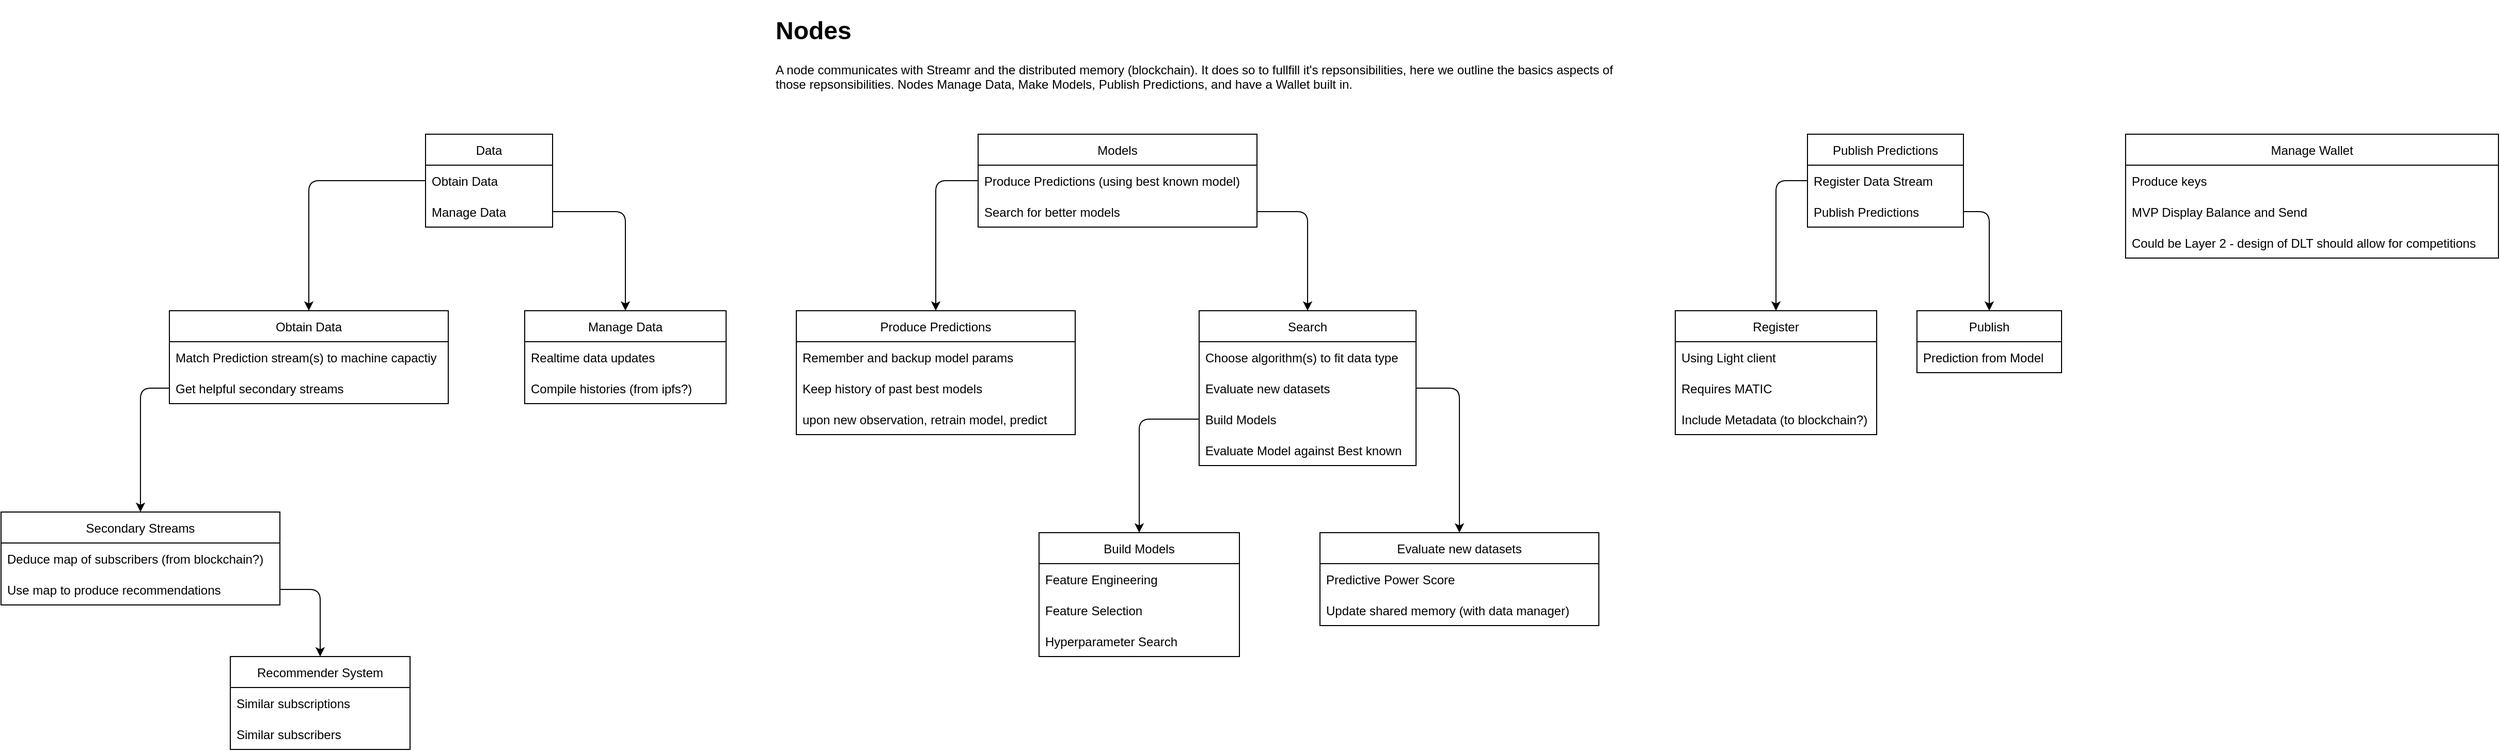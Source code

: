 <mxfile>
    <diagram id="1krH252iF2uLtZ3R_uMP" name="Page-1">
        <mxGraphModel dx="2608" dy="472" grid="0" gridSize="10" guides="1" tooltips="1" connect="1" arrows="1" fold="1" page="1" pageScale="1" pageWidth="850" pageHeight="1100" math="0" shadow="0">
            <root>
                <mxCell id="0"/>
                <mxCell id="1" parent="0"/>
                <mxCell id="3" value="&lt;h1&gt;Nodes&lt;/h1&gt;&lt;p&gt;A node communicates with Streamr and the distributed memory (blockchain). It does so to fullfill it's repsonsibilities, here we outline the basics aspects of those repsonsibilities. Nodes Manage Data, Make Models, Publish Predictions, and have a Wallet built in.&lt;/p&gt;" style="text;html=1;strokeColor=none;fillColor=none;spacing=5;spacingTop=-20;whiteSpace=wrap;overflow=hidden;rounded=0;" parent="1" vertex="1">
                    <mxGeometry x="1" y="19" width="848" height="98" as="geometry"/>
                </mxCell>
                <mxCell id="20" value="Data" style="swimlane;fontStyle=0;childLayout=stackLayout;horizontal=1;startSize=30;horizontalStack=0;resizeParent=1;resizeParentMax=0;resizeLast=0;collapsible=1;marginBottom=0;" parent="1" vertex="1">
                    <mxGeometry x="-333" y="139" width="123" height="90" as="geometry"/>
                </mxCell>
                <mxCell id="44" value="Obtain Data" style="text;strokeColor=none;fillColor=none;align=left;verticalAlign=middle;spacingLeft=4;spacingRight=4;overflow=hidden;points=[[0,0.5],[1,0.5]];portConstraint=eastwest;rotatable=0;" parent="20" vertex="1">
                    <mxGeometry y="30" width="123" height="30" as="geometry"/>
                </mxCell>
                <mxCell id="23" value="Manage Data" style="text;strokeColor=none;fillColor=none;align=left;verticalAlign=middle;spacingLeft=4;spacingRight=4;overflow=hidden;points=[[0,0.5],[1,0.5]];portConstraint=eastwest;rotatable=0;" parent="20" vertex="1">
                    <mxGeometry y="60" width="123" height="30" as="geometry"/>
                </mxCell>
                <mxCell id="68" style="edgeStyle=orthogonalEdgeStyle;html=1;exitX=0;exitY=0.5;exitDx=0;exitDy=0;entryX=0.5;entryY=0;entryDx=0;entryDy=0;" parent="1" source="58" target="60" edge="1">
                    <mxGeometry relative="1" as="geometry">
                        <Array as="points">
                            <mxPoint x="161" y="184"/>
                        </Array>
                    </mxGeometry>
                </mxCell>
                <mxCell id="24" value="Models" style="swimlane;fontStyle=0;childLayout=stackLayout;horizontal=1;startSize=30;horizontalStack=0;resizeParent=1;resizeParentMax=0;resizeLast=0;collapsible=1;marginBottom=0;" parent="1" vertex="1">
                    <mxGeometry x="202" y="139" width="270" height="90" as="geometry"/>
                </mxCell>
                <mxCell id="58" value="Produce Predictions (using best known model)" style="text;strokeColor=none;fillColor=none;align=left;verticalAlign=middle;spacingLeft=4;spacingRight=4;overflow=hidden;points=[[0,0.5],[1,0.5]];portConstraint=eastwest;rotatable=0;" parent="24" vertex="1">
                    <mxGeometry y="30" width="270" height="30" as="geometry"/>
                </mxCell>
                <mxCell id="59" value="Search for better models" style="text;strokeColor=none;fillColor=none;align=left;verticalAlign=middle;spacingLeft=4;spacingRight=4;overflow=hidden;points=[[0,0.5],[1,0.5]];portConstraint=eastwest;rotatable=0;" parent="24" vertex="1">
                    <mxGeometry y="60" width="270" height="30" as="geometry"/>
                </mxCell>
                <mxCell id="28" value="Publish Predictions" style="swimlane;fontStyle=0;childLayout=stackLayout;horizontal=1;startSize=30;horizontalStack=0;resizeParent=1;resizeParentMax=0;resizeLast=0;collapsible=1;marginBottom=0;" parent="1" vertex="1">
                    <mxGeometry x="1005" y="139" width="151" height="90" as="geometry"/>
                </mxCell>
                <mxCell id="29" value="Register Data Stream" style="text;strokeColor=none;fillColor=none;align=left;verticalAlign=middle;spacingLeft=4;spacingRight=4;overflow=hidden;points=[[0,0.5],[1,0.5]];portConstraint=eastwest;rotatable=0;" parent="28" vertex="1">
                    <mxGeometry y="30" width="151" height="30" as="geometry"/>
                </mxCell>
                <mxCell id="30" value="Publish Predictions" style="text;strokeColor=none;fillColor=none;align=left;verticalAlign=middle;spacingLeft=4;spacingRight=4;overflow=hidden;points=[[0,0.5],[1,0.5]];portConstraint=eastwest;rotatable=0;" parent="28" vertex="1">
                    <mxGeometry y="60" width="151" height="30" as="geometry"/>
                </mxCell>
                <mxCell id="40" value="Manage Wallet" style="swimlane;fontStyle=0;childLayout=stackLayout;horizontal=1;startSize=30;horizontalStack=0;resizeParent=1;resizeParentMax=0;resizeLast=0;collapsible=1;marginBottom=0;" parent="1" vertex="1">
                    <mxGeometry x="1313" y="139" width="361" height="120" as="geometry"/>
                </mxCell>
                <mxCell id="41" value="Produce keys" style="text;strokeColor=none;fillColor=none;align=left;verticalAlign=middle;spacingLeft=4;spacingRight=4;overflow=hidden;points=[[0,0.5],[1,0.5]];portConstraint=eastwest;rotatable=0;" parent="40" vertex="1">
                    <mxGeometry y="30" width="361" height="30" as="geometry"/>
                </mxCell>
                <mxCell id="42" value="MVP Display Balance and Send" style="text;strokeColor=none;fillColor=none;align=left;verticalAlign=middle;spacingLeft=4;spacingRight=4;overflow=hidden;points=[[0,0.5],[1,0.5]];portConstraint=eastwest;rotatable=0;" parent="40" vertex="1">
                    <mxGeometry y="60" width="361" height="30" as="geometry"/>
                </mxCell>
                <mxCell id="43" value="Could be Layer 2 - design of DLT should allow for competitions" style="text;strokeColor=none;fillColor=none;align=left;verticalAlign=middle;spacingLeft=4;spacingRight=4;overflow=hidden;points=[[0,0.5],[1,0.5]];portConstraint=eastwest;rotatable=0;" parent="40" vertex="1">
                    <mxGeometry y="90" width="361" height="30" as="geometry"/>
                </mxCell>
                <mxCell id="45" value="Obtain Data" style="swimlane;fontStyle=0;childLayout=stackLayout;horizontal=1;startSize=30;horizontalStack=0;resizeParent=1;resizeParentMax=0;resizeLast=0;collapsible=1;marginBottom=0;" parent="1" vertex="1">
                    <mxGeometry x="-581" y="310" width="270" height="90" as="geometry"/>
                </mxCell>
                <mxCell id="48" value="Match Prediction stream(s) to machine capactiy" style="text;strokeColor=none;fillColor=none;align=left;verticalAlign=middle;spacingLeft=4;spacingRight=4;overflow=hidden;points=[[0,0.5],[1,0.5]];portConstraint=eastwest;rotatable=0;" parent="45" vertex="1">
                    <mxGeometry y="30" width="270" height="30" as="geometry"/>
                </mxCell>
                <mxCell id="49" value="Get helpful secondary streams" style="text;strokeColor=none;fillColor=none;align=left;verticalAlign=middle;spacingLeft=4;spacingRight=4;overflow=hidden;points=[[0,0.5],[1,0.5]];portConstraint=eastwest;rotatable=0;" parent="45" vertex="1">
                    <mxGeometry y="60" width="270" height="30" as="geometry"/>
                </mxCell>
                <mxCell id="50" value="Manage Data" style="swimlane;fontStyle=0;childLayout=stackLayout;horizontal=1;startSize=30;horizontalStack=0;resizeParent=1;resizeParentMax=0;resizeLast=0;collapsible=1;marginBottom=0;" parent="1" vertex="1">
                    <mxGeometry x="-237" y="310" width="195" height="90" as="geometry"/>
                </mxCell>
                <mxCell id="51" value="Realtime data updates" style="text;strokeColor=none;fillColor=none;align=left;verticalAlign=middle;spacingLeft=4;spacingRight=4;overflow=hidden;points=[[0,0.5],[1,0.5]];portConstraint=eastwest;rotatable=0;" parent="50" vertex="1">
                    <mxGeometry y="30" width="195" height="30" as="geometry"/>
                </mxCell>
                <mxCell id="52" value="Compile histories (from ipfs?)" style="text;strokeColor=none;fillColor=none;align=left;verticalAlign=middle;spacingLeft=4;spacingRight=4;overflow=hidden;points=[[0,0.5],[1,0.5]];portConstraint=eastwest;rotatable=0;" parent="50" vertex="1">
                    <mxGeometry y="60" width="195" height="30" as="geometry"/>
                </mxCell>
                <mxCell id="60" value="Produce Predictions" style="swimlane;fontStyle=0;childLayout=stackLayout;horizontal=1;startSize=30;horizontalStack=0;resizeParent=1;resizeParentMax=0;resizeLast=0;collapsible=1;marginBottom=0;" parent="1" vertex="1">
                    <mxGeometry x="26" y="310" width="270" height="120" as="geometry"/>
                </mxCell>
                <mxCell id="64" value="Remember and backup model params" style="text;strokeColor=none;fillColor=none;align=left;verticalAlign=middle;spacingLeft=4;spacingRight=4;overflow=hidden;points=[[0,0.5],[1,0.5]];portConstraint=eastwest;rotatable=0;" parent="60" vertex="1">
                    <mxGeometry y="30" width="270" height="30" as="geometry"/>
                </mxCell>
                <mxCell id="113" value="Keep history of past best models" style="text;strokeColor=none;fillColor=none;align=left;verticalAlign=middle;spacingLeft=4;spacingRight=4;overflow=hidden;points=[[0,0.5],[1,0.5]];portConstraint=eastwest;rotatable=0;" vertex="1" parent="60">
                    <mxGeometry y="60" width="270" height="30" as="geometry"/>
                </mxCell>
                <mxCell id="63" value="upon new observation, retrain model, predict" style="text;strokeColor=none;fillColor=none;align=left;verticalAlign=middle;spacingLeft=4;spacingRight=4;overflow=hidden;points=[[0,0.5],[1,0.5]];portConstraint=eastwest;rotatable=0;" parent="60" vertex="1">
                    <mxGeometry y="90" width="270" height="30" as="geometry"/>
                </mxCell>
                <mxCell id="70" style="edgeStyle=elbowEdgeStyle;html=1;entryX=0.5;entryY=0;entryDx=0;entryDy=0;exitX=0;exitY=0.5;exitDx=0;exitDy=0;" parent="1" source="44" target="45" edge="1">
                    <mxGeometry relative="1" as="geometry">
                        <mxPoint x="-420" y="184" as="sourcePoint"/>
                        <Array as="points">
                            <mxPoint x="-446" y="252"/>
                        </Array>
                    </mxGeometry>
                </mxCell>
                <mxCell id="71" style="edgeStyle=orthogonalEdgeStyle;html=1;exitX=1;exitY=0.5;exitDx=0;exitDy=0;entryX=0.5;entryY=0;entryDx=0;entryDy=0;" parent="1" source="23" target="50" edge="1">
                    <mxGeometry relative="1" as="geometry">
                        <Array as="points">
                            <mxPoint x="-139" y="214"/>
                        </Array>
                    </mxGeometry>
                </mxCell>
                <mxCell id="72" value="Search" style="swimlane;fontStyle=0;childLayout=stackLayout;horizontal=1;startSize=30;horizontalStack=0;resizeParent=1;resizeParentMax=0;resizeLast=0;collapsible=1;marginBottom=0;" parent="1" vertex="1">
                    <mxGeometry x="416" y="310" width="210" height="150" as="geometry"/>
                </mxCell>
                <mxCell id="74" value="Choose algorithm(s) to fit data type" style="text;strokeColor=none;fillColor=none;align=left;verticalAlign=middle;spacingLeft=4;spacingRight=4;overflow=hidden;points=[[0,0.5],[1,0.5]];portConstraint=eastwest;rotatable=0;" parent="72" vertex="1">
                    <mxGeometry y="30" width="210" height="30" as="geometry"/>
                </mxCell>
                <mxCell id="73" value="Evaluate new datasets" style="text;strokeColor=none;fillColor=none;align=left;verticalAlign=middle;spacingLeft=4;spacingRight=4;overflow=hidden;points=[[0,0.5],[1,0.5]];portConstraint=eastwest;rotatable=0;" parent="72" vertex="1">
                    <mxGeometry y="60" width="210" height="30" as="geometry"/>
                </mxCell>
                <mxCell id="75" value="Build Models" style="text;strokeColor=none;fillColor=none;align=left;verticalAlign=middle;spacingLeft=4;spacingRight=4;overflow=hidden;points=[[0,0.5],[1,0.5]];portConstraint=eastwest;rotatable=0;" parent="72" vertex="1">
                    <mxGeometry y="90" width="210" height="30" as="geometry"/>
                </mxCell>
                <mxCell id="111" value="Evaluate Model against Best known" style="text;strokeColor=none;fillColor=none;align=left;verticalAlign=middle;spacingLeft=4;spacingRight=4;overflow=hidden;points=[[0,0.5],[1,0.5]];portConstraint=eastwest;rotatable=0;" parent="72" vertex="1">
                    <mxGeometry y="120" width="210" height="30" as="geometry"/>
                </mxCell>
                <mxCell id="78" style="edgeStyle=orthogonalEdgeStyle;html=1;" parent="1" source="59" target="72" edge="1">
                    <mxGeometry relative="1" as="geometry"/>
                </mxCell>
                <mxCell id="79" value="Register" style="swimlane;fontStyle=0;childLayout=stackLayout;horizontal=1;startSize=30;horizontalStack=0;resizeParent=1;resizeParentMax=0;resizeLast=0;collapsible=1;marginBottom=0;" parent="1" vertex="1">
                    <mxGeometry x="877" y="310" width="195" height="120" as="geometry"/>
                </mxCell>
                <mxCell id="80" value="Using Light client " style="text;strokeColor=none;fillColor=none;align=left;verticalAlign=middle;spacingLeft=4;spacingRight=4;overflow=hidden;points=[[0,0.5],[1,0.5]];portConstraint=eastwest;rotatable=0;" parent="79" vertex="1">
                    <mxGeometry y="30" width="195" height="30" as="geometry"/>
                </mxCell>
                <mxCell id="81" value="Requires MATIC" style="text;strokeColor=none;fillColor=none;align=left;verticalAlign=middle;spacingLeft=4;spacingRight=4;overflow=hidden;points=[[0,0.5],[1,0.5]];portConstraint=eastwest;rotatable=0;" parent="79" vertex="1">
                    <mxGeometry y="60" width="195" height="30" as="geometry"/>
                </mxCell>
                <mxCell id="83" value="Include Metadata (to blockchain?)" style="text;strokeColor=none;fillColor=none;align=left;verticalAlign=middle;spacingLeft=4;spacingRight=4;overflow=hidden;points=[[0,0.5],[1,0.5]];portConstraint=eastwest;rotatable=0;" parent="79" vertex="1">
                    <mxGeometry y="90" width="195" height="30" as="geometry"/>
                </mxCell>
                <mxCell id="82" style="edgeStyle=orthogonalEdgeStyle;html=1;entryX=0.5;entryY=0;entryDx=0;entryDy=0;" parent="1" source="29" target="79" edge="1">
                    <mxGeometry relative="1" as="geometry"/>
                </mxCell>
                <mxCell id="84" value="Publish" style="swimlane;fontStyle=0;childLayout=stackLayout;horizontal=1;startSize=30;horizontalStack=0;resizeParent=1;resizeParentMax=0;resizeLast=0;collapsible=1;marginBottom=0;" parent="1" vertex="1">
                    <mxGeometry x="1111" y="310" width="140" height="60" as="geometry"/>
                </mxCell>
                <mxCell id="86" value="Prediction from Model" style="text;strokeColor=none;fillColor=none;align=left;verticalAlign=middle;spacingLeft=4;spacingRight=4;overflow=hidden;points=[[0,0.5],[1,0.5]];portConstraint=eastwest;rotatable=0;" parent="84" vertex="1">
                    <mxGeometry y="30" width="140" height="30" as="geometry"/>
                </mxCell>
                <mxCell id="88" style="edgeStyle=orthogonalEdgeStyle;html=1;entryX=0.5;entryY=0;entryDx=0;entryDy=0;" parent="1" source="30" target="84" edge="1">
                    <mxGeometry relative="1" as="geometry"/>
                </mxCell>
                <mxCell id="89" value="Secondary Streams" style="swimlane;fontStyle=0;childLayout=stackLayout;horizontal=1;startSize=30;horizontalStack=0;resizeParent=1;resizeParentMax=0;resizeLast=0;collapsible=1;marginBottom=0;" parent="1" vertex="1">
                    <mxGeometry x="-744" y="505" width="270" height="90" as="geometry"/>
                </mxCell>
                <mxCell id="90" value="Deduce map of subscribers (from blockchain?)" style="text;strokeColor=none;fillColor=none;align=left;verticalAlign=middle;spacingLeft=4;spacingRight=4;overflow=hidden;points=[[0,0.5],[1,0.5]];portConstraint=eastwest;rotatable=0;" parent="89" vertex="1">
                    <mxGeometry y="30" width="270" height="30" as="geometry"/>
                </mxCell>
                <mxCell id="91" value="Use map to produce recommendations" style="text;strokeColor=none;fillColor=none;align=left;verticalAlign=middle;spacingLeft=4;spacingRight=4;overflow=hidden;points=[[0,0.5],[1,0.5]];portConstraint=eastwest;rotatable=0;" parent="89" vertex="1">
                    <mxGeometry y="60" width="270" height="30" as="geometry"/>
                </mxCell>
                <mxCell id="92" style="edgeStyle=orthogonalEdgeStyle;html=1;" parent="1" source="49" target="89" edge="1">
                    <mxGeometry relative="1" as="geometry"/>
                </mxCell>
                <mxCell id="93" value="Recommender System" style="swimlane;fontStyle=0;childLayout=stackLayout;horizontal=1;startSize=30;horizontalStack=0;resizeParent=1;resizeParentMax=0;resizeLast=0;collapsible=1;marginBottom=0;" parent="1" vertex="1">
                    <mxGeometry x="-522" y="645" width="174" height="90" as="geometry"/>
                </mxCell>
                <mxCell id="94" value="Similar subscriptions" style="text;strokeColor=none;fillColor=none;align=left;verticalAlign=middle;spacingLeft=4;spacingRight=4;overflow=hidden;points=[[0,0.5],[1,0.5]];portConstraint=eastwest;rotatable=0;" parent="93" vertex="1">
                    <mxGeometry y="30" width="174" height="30" as="geometry"/>
                </mxCell>
                <mxCell id="95" value="Similar subscribers" style="text;strokeColor=none;fillColor=none;align=left;verticalAlign=middle;spacingLeft=4;spacingRight=4;overflow=hidden;points=[[0,0.5],[1,0.5]];portConstraint=eastwest;rotatable=0;" parent="93" vertex="1">
                    <mxGeometry y="60" width="174" height="30" as="geometry"/>
                </mxCell>
                <mxCell id="96" style="edgeStyle=orthogonalEdgeStyle;html=1;entryX=0.5;entryY=0;entryDx=0;entryDy=0;" parent="1" source="91" target="93" edge="1">
                    <mxGeometry relative="1" as="geometry"/>
                </mxCell>
                <mxCell id="97" value="Evaluate new datasets" style="swimlane;fontStyle=0;childLayout=stackLayout;horizontal=1;startSize=30;horizontalStack=0;resizeParent=1;resizeParentMax=0;resizeLast=0;collapsible=1;marginBottom=0;" parent="1" vertex="1">
                    <mxGeometry x="533" y="525" width="270" height="90" as="geometry"/>
                </mxCell>
                <mxCell id="99" value="Predictive Power Score" style="text;strokeColor=none;fillColor=none;align=left;verticalAlign=middle;spacingLeft=4;spacingRight=4;overflow=hidden;points=[[0,0.5],[1,0.5]];portConstraint=eastwest;rotatable=0;" parent="97" vertex="1">
                    <mxGeometry y="30" width="270" height="30" as="geometry"/>
                </mxCell>
                <mxCell id="98" value="Update shared memory (with data manager)" style="text;strokeColor=none;fillColor=none;align=left;verticalAlign=middle;spacingLeft=4;spacingRight=4;overflow=hidden;points=[[0,0.5],[1,0.5]];portConstraint=eastwest;rotatable=0;" parent="97" vertex="1">
                    <mxGeometry y="60" width="270" height="30" as="geometry"/>
                </mxCell>
                <mxCell id="103" value="Build Models" style="swimlane;fontStyle=0;childLayout=stackLayout;horizontal=1;startSize=30;horizontalStack=0;resizeParent=1;resizeParentMax=0;resizeLast=0;collapsible=1;marginBottom=0;" parent="1" vertex="1">
                    <mxGeometry x="261" y="525" width="194" height="120" as="geometry"/>
                </mxCell>
                <mxCell id="106" value="Feature Engineering" style="text;strokeColor=none;fillColor=none;align=left;verticalAlign=middle;spacingLeft=4;spacingRight=4;overflow=hidden;points=[[0,0.5],[1,0.5]];portConstraint=eastwest;rotatable=0;" parent="103" vertex="1">
                    <mxGeometry y="30" width="194" height="30" as="geometry"/>
                </mxCell>
                <mxCell id="107" value="Feature Selection" style="text;strokeColor=none;fillColor=none;align=left;verticalAlign=middle;spacingLeft=4;spacingRight=4;overflow=hidden;points=[[0,0.5],[1,0.5]];portConstraint=eastwest;rotatable=0;" parent="103" vertex="1">
                    <mxGeometry y="60" width="194" height="30" as="geometry"/>
                </mxCell>
                <mxCell id="108" value="Hyperparameter Search" style="text;strokeColor=none;fillColor=none;align=left;verticalAlign=middle;spacingLeft=4;spacingRight=4;overflow=hidden;points=[[0,0.5],[1,0.5]];portConstraint=eastwest;rotatable=0;" parent="103" vertex="1">
                    <mxGeometry y="90" width="194" height="30" as="geometry"/>
                </mxCell>
                <mxCell id="109" style="edgeStyle=orthogonalEdgeStyle;html=1;" parent="1" source="75" target="103" edge="1">
                    <mxGeometry relative="1" as="geometry"/>
                </mxCell>
                <mxCell id="112" style="edgeStyle=orthogonalEdgeStyle;html=1;" parent="1" source="73" target="97" edge="1">
                    <mxGeometry relative="1" as="geometry"/>
                </mxCell>
            </root>
        </mxGraphModel>
    </diagram>
</mxfile>
